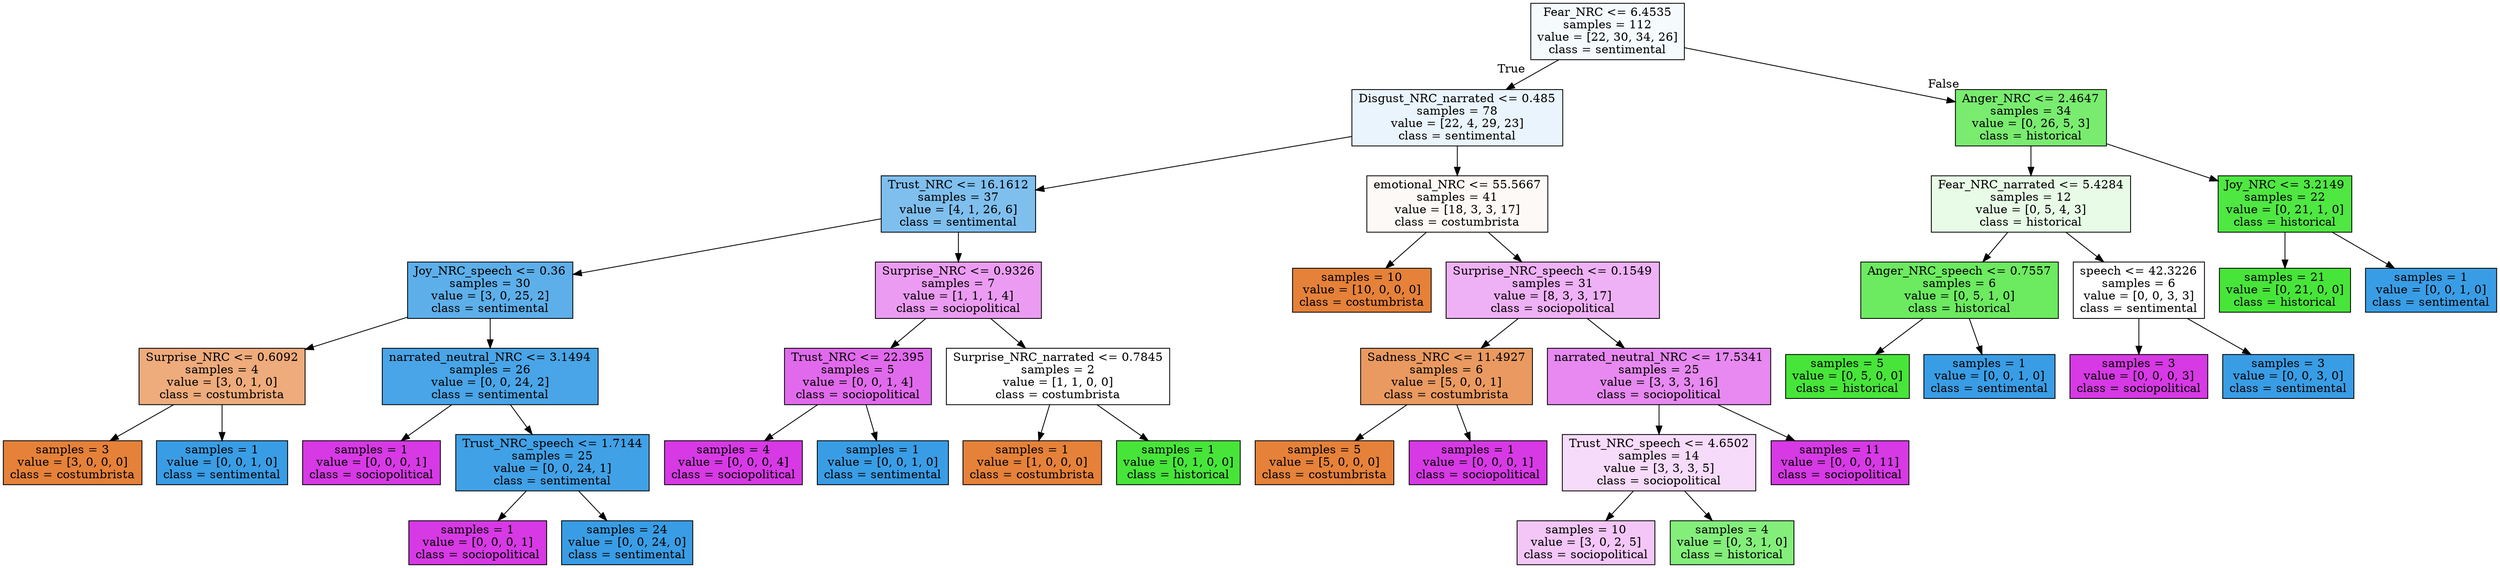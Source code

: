 digraph Tree {
node [shape=box, style="filled", color="black"] ;
0 [label="Fear_NRC <= 6.4535\nsamples = 112\nvalue = [22, 30, 34, 26]\nclass = sentimental", fillcolor="#399de50c"] ;
1 [label="Disgust_NRC_narrated <= 0.485\nsamples = 78\nvalue = [22, 4, 29, 23]\nclass = sentimental", fillcolor="#399de51c"] ;
0 -> 1 [labeldistance=2.5, labelangle=45, headlabel="True"] ;
2 [label="Trust_NRC <= 16.1612\nsamples = 37\nvalue = [4, 1, 26, 6]\nclass = sentimental", fillcolor="#399de5a5"] ;
1 -> 2 ;
3 [label="Joy_NRC_speech <= 0.36\nsamples = 30\nvalue = [3, 0, 25, 2]\nclass = sentimental", fillcolor="#399de5d0"] ;
2 -> 3 ;
4 [label="Surprise_NRC <= 0.6092\nsamples = 4\nvalue = [3, 0, 1, 0]\nclass = costumbrista", fillcolor="#e58139aa"] ;
3 -> 4 ;
5 [label="samples = 3\nvalue = [3, 0, 0, 0]\nclass = costumbrista", fillcolor="#e58139ff"] ;
4 -> 5 ;
6 [label="samples = 1\nvalue = [0, 0, 1, 0]\nclass = sentimental", fillcolor="#399de5ff"] ;
4 -> 6 ;
7 [label="narrated_neutral_NRC <= 3.1494\nsamples = 26\nvalue = [0, 0, 24, 2]\nclass = sentimental", fillcolor="#399de5ea"] ;
3 -> 7 ;
8 [label="samples = 1\nvalue = [0, 0, 0, 1]\nclass = sociopolitical", fillcolor="#d739e5ff"] ;
7 -> 8 ;
9 [label="Trust_NRC_speech <= 1.7144\nsamples = 25\nvalue = [0, 0, 24, 1]\nclass = sentimental", fillcolor="#399de5f4"] ;
7 -> 9 ;
10 [label="samples = 1\nvalue = [0, 0, 0, 1]\nclass = sociopolitical", fillcolor="#d739e5ff"] ;
9 -> 10 ;
11 [label="samples = 24\nvalue = [0, 0, 24, 0]\nclass = sentimental", fillcolor="#399de5ff"] ;
9 -> 11 ;
12 [label="Surprise_NRC <= 0.9326\nsamples = 7\nvalue = [1, 1, 1, 4]\nclass = sociopolitical", fillcolor="#d739e57f"] ;
2 -> 12 ;
13 [label="Trust_NRC <= 22.395\nsamples = 5\nvalue = [0, 0, 1, 4]\nclass = sociopolitical", fillcolor="#d739e5bf"] ;
12 -> 13 ;
14 [label="samples = 4\nvalue = [0, 0, 0, 4]\nclass = sociopolitical", fillcolor="#d739e5ff"] ;
13 -> 14 ;
15 [label="samples = 1\nvalue = [0, 0, 1, 0]\nclass = sentimental", fillcolor="#399de5ff"] ;
13 -> 15 ;
16 [label="Surprise_NRC_narrated <= 0.7845\nsamples = 2\nvalue = [1, 1, 0, 0]\nclass = costumbrista", fillcolor="#e5813900"] ;
12 -> 16 ;
17 [label="samples = 1\nvalue = [1, 0, 0, 0]\nclass = costumbrista", fillcolor="#e58139ff"] ;
16 -> 17 ;
18 [label="samples = 1\nvalue = [0, 1, 0, 0]\nclass = historical", fillcolor="#47e539ff"] ;
16 -> 18 ;
19 [label="emotional_NRC <= 55.5667\nsamples = 41\nvalue = [18, 3, 3, 17]\nclass = costumbrista", fillcolor="#e581390b"] ;
1 -> 19 ;
20 [label="samples = 10\nvalue = [10, 0, 0, 0]\nclass = costumbrista", fillcolor="#e58139ff"] ;
19 -> 20 ;
21 [label="Surprise_NRC_speech <= 0.1549\nsamples = 31\nvalue = [8, 3, 3, 17]\nclass = sociopolitical", fillcolor="#d739e564"] ;
19 -> 21 ;
22 [label="Sadness_NRC <= 11.4927\nsamples = 6\nvalue = [5, 0, 0, 1]\nclass = costumbrista", fillcolor="#e58139cc"] ;
21 -> 22 ;
23 [label="samples = 5\nvalue = [5, 0, 0, 0]\nclass = costumbrista", fillcolor="#e58139ff"] ;
22 -> 23 ;
24 [label="samples = 1\nvalue = [0, 0, 0, 1]\nclass = sociopolitical", fillcolor="#d739e5ff"] ;
22 -> 24 ;
25 [label="narrated_neutral_NRC <= 17.5341\nsamples = 25\nvalue = [3, 3, 3, 16]\nclass = sociopolitical", fillcolor="#d739e597"] ;
21 -> 25 ;
26 [label="Trust_NRC_speech <= 4.6502\nsamples = 14\nvalue = [3, 3, 3, 5]\nclass = sociopolitical", fillcolor="#d739e52e"] ;
25 -> 26 ;
27 [label="samples = 10\nvalue = [3, 0, 2, 5]\nclass = sociopolitical", fillcolor="#d739e549"] ;
26 -> 27 ;
28 [label="samples = 4\nvalue = [0, 3, 1, 0]\nclass = historical", fillcolor="#47e539aa"] ;
26 -> 28 ;
29 [label="samples = 11\nvalue = [0, 0, 0, 11]\nclass = sociopolitical", fillcolor="#d739e5ff"] ;
25 -> 29 ;
30 [label="Anger_NRC <= 2.4647\nsamples = 34\nvalue = [0, 26, 5, 3]\nclass = historical", fillcolor="#47e539b9"] ;
0 -> 30 [labeldistance=2.5, labelangle=-45, headlabel="False"] ;
31 [label="Fear_NRC_narrated <= 5.4284\nsamples = 12\nvalue = [0, 5, 4, 3]\nclass = historical", fillcolor="#47e53920"] ;
30 -> 31 ;
32 [label="Anger_NRC_speech <= 0.7557\nsamples = 6\nvalue = [0, 5, 1, 0]\nclass = historical", fillcolor="#47e539cc"] ;
31 -> 32 ;
33 [label="samples = 5\nvalue = [0, 5, 0, 0]\nclass = historical", fillcolor="#47e539ff"] ;
32 -> 33 ;
34 [label="samples = 1\nvalue = [0, 0, 1, 0]\nclass = sentimental", fillcolor="#399de5ff"] ;
32 -> 34 ;
35 [label="speech <= 42.3226\nsamples = 6\nvalue = [0, 0, 3, 3]\nclass = sentimental", fillcolor="#399de500"] ;
31 -> 35 ;
36 [label="samples = 3\nvalue = [0, 0, 0, 3]\nclass = sociopolitical", fillcolor="#d739e5ff"] ;
35 -> 36 ;
37 [label="samples = 3\nvalue = [0, 0, 3, 0]\nclass = sentimental", fillcolor="#399de5ff"] ;
35 -> 37 ;
38 [label="Joy_NRC <= 3.2149\nsamples = 22\nvalue = [0, 21, 1, 0]\nclass = historical", fillcolor="#47e539f3"] ;
30 -> 38 ;
39 [label="samples = 21\nvalue = [0, 21, 0, 0]\nclass = historical", fillcolor="#47e539ff"] ;
38 -> 39 ;
40 [label="samples = 1\nvalue = [0, 0, 1, 0]\nclass = sentimental", fillcolor="#399de5ff"] ;
38 -> 40 ;
}